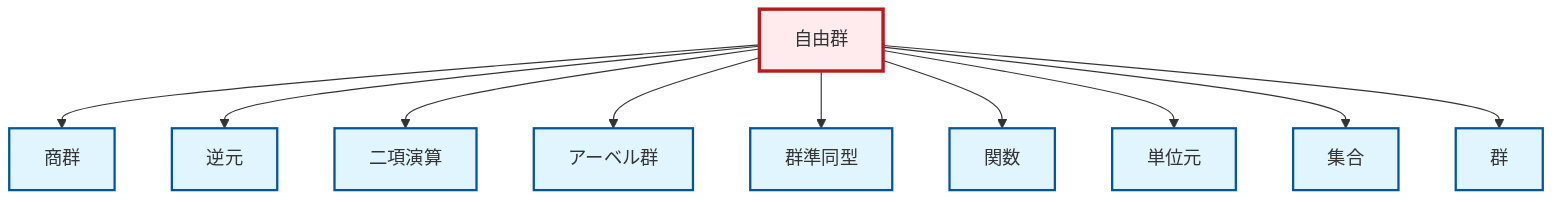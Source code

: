 graph TD
    classDef definition fill:#e1f5fe,stroke:#01579b,stroke-width:2px
    classDef theorem fill:#f3e5f5,stroke:#4a148c,stroke-width:2px
    classDef axiom fill:#fff3e0,stroke:#e65100,stroke-width:2px
    classDef example fill:#e8f5e9,stroke:#1b5e20,stroke-width:2px
    classDef current fill:#ffebee,stroke:#b71c1c,stroke-width:3px
    def-group["群"]:::definition
    def-function["関数"]:::definition
    def-free-group["自由群"]:::definition
    def-quotient-group["商群"]:::definition
    def-set["集合"]:::definition
    def-abelian-group["アーベル群"]:::definition
    def-homomorphism["群準同型"]:::definition
    def-inverse-element["逆元"]:::definition
    def-binary-operation["二項演算"]:::definition
    def-identity-element["単位元"]:::definition
    def-free-group --> def-quotient-group
    def-free-group --> def-inverse-element
    def-free-group --> def-binary-operation
    def-free-group --> def-abelian-group
    def-free-group --> def-homomorphism
    def-free-group --> def-function
    def-free-group --> def-identity-element
    def-free-group --> def-set
    def-free-group --> def-group
    class def-free-group current